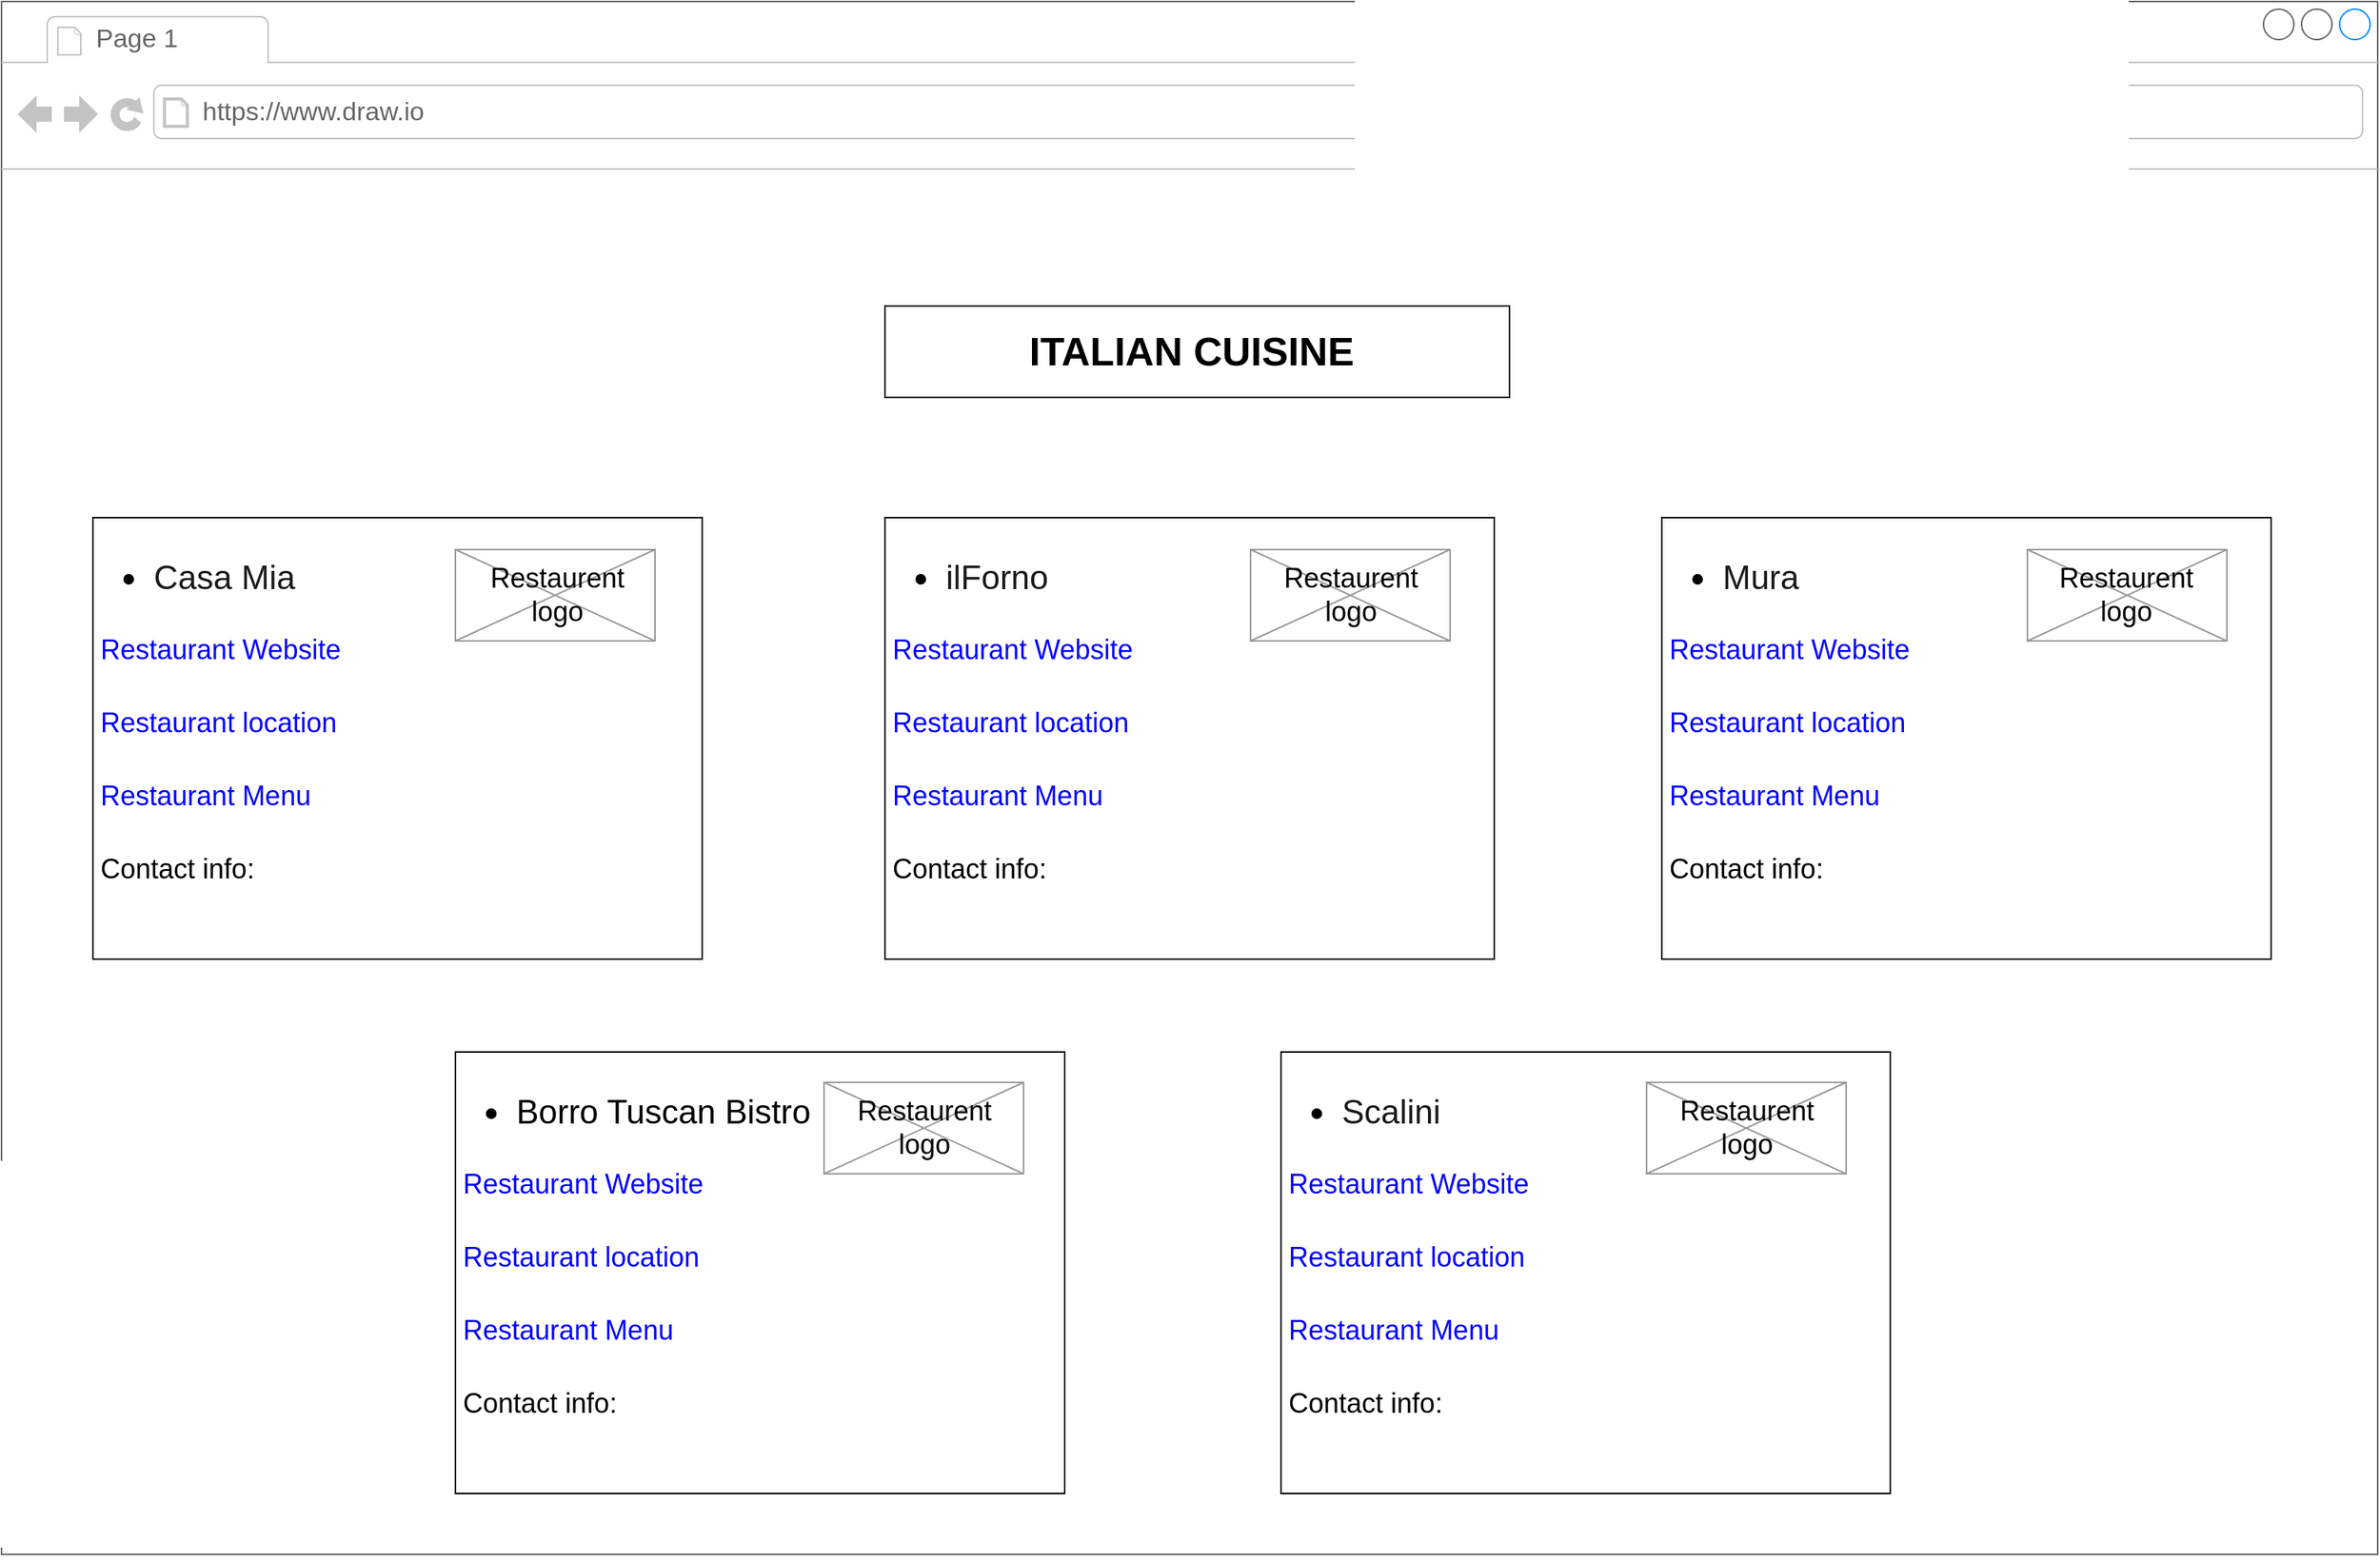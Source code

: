 <mxfile version="20.4.0" type="github" pages="2">
  <diagram id="r0L60IrYkGuvj0qdA61M" name="Page-1">
    <mxGraphModel dx="2297" dy="1387" grid="1" gridSize="10" guides="1" tooltips="1" connect="1" arrows="1" fold="1" page="1" pageScale="1" pageWidth="827" pageHeight="1169" background="none" math="0" shadow="0">
      <root>
        <mxCell id="0" />
        <mxCell id="1" parent="0" />
        <mxCell id="OgQMhZYKx0QEU70rx77Z-1" value="" style="strokeWidth=1;shadow=0;dashed=0;align=center;html=1;shape=mxgraph.mockup.containers.browserWindow;rSize=0;strokeColor=#666666;strokeColor2=#008cff;strokeColor3=#c4c4c4;mainText=,;recursiveResize=0;labelBackgroundColor=none;" vertex="1" parent="1">
          <mxGeometry x="50" y="70" width="1560" height="1020" as="geometry" />
        </mxCell>
        <mxCell id="OgQMhZYKx0QEU70rx77Z-2" value="Page 1" style="strokeWidth=1;shadow=0;dashed=0;align=center;html=1;shape=mxgraph.mockup.containers.anchor;fontSize=17;fontColor=#666666;align=left;" vertex="1" parent="OgQMhZYKx0QEU70rx77Z-1">
          <mxGeometry x="60" y="12" width="110" height="26" as="geometry" />
        </mxCell>
        <mxCell id="OgQMhZYKx0QEU70rx77Z-3" value="https://www.draw.io" style="strokeWidth=1;shadow=0;dashed=0;align=center;html=1;shape=mxgraph.mockup.containers.anchor;rSize=0;fontSize=17;fontColor=#666666;align=left;" vertex="1" parent="OgQMhZYKx0QEU70rx77Z-1">
          <mxGeometry x="130" y="60" width="250" height="26" as="geometry" />
        </mxCell>
        <mxCell id="OgQMhZYKx0QEU70rx77Z-5" value="&lt;h1&gt;&lt;font style=&quot;font-size: 26px;&quot;&gt;ITALIAN CUISINE&amp;nbsp;&lt;/font&gt;&lt;/h1&gt;" style="rounded=0;whiteSpace=wrap;html=1;align=center;" vertex="1" parent="OgQMhZYKx0QEU70rx77Z-1">
          <mxGeometry x="580" y="200" width="410" height="60" as="geometry" />
        </mxCell>
        <mxCell id="OgQMhZYKx0QEU70rx77Z-9" value="&lt;h3 style=&quot;&quot;&gt;&lt;ul style=&quot;font-size: 22px;&quot;&gt;&lt;li&gt;&lt;font color=&quot;#1a1a1a&quot;&gt;&lt;span style=&quot;font-weight: 400;&quot;&gt;ilForno&lt;/span&gt;&lt;/font&gt;&lt;/li&gt;&lt;/ul&gt;&lt;div style=&quot;&quot;&gt;&lt;font style=&quot;font-weight: normal; font-size: 18px;&quot; color=&quot;#0000ff&quot;&gt;&lt;span style=&quot;font-size: 18px; white-space: pre;&quot;&gt;	&lt;/span&gt;R&lt;span style=&quot;font-size: 18px;&quot;&gt;estaurant Website&lt;/span&gt;&lt;br&gt;&lt;/font&gt;&lt;/div&gt;&lt;div style=&quot;&quot;&gt;&lt;font color=&quot;#0000ff&quot;&gt;&lt;span style=&quot;font-weight: normal;&quot;&gt;&lt;span style=&quot;font-size: 18px;&quot;&gt;&lt;span style=&quot;white-space: pre;&quot;&gt;	&lt;/span&gt;&lt;/span&gt;&lt;/span&gt;&lt;/font&gt;&lt;/div&gt;&lt;div style=&quot;&quot;&gt;&lt;span style=&quot;font-size: 18px; font-weight: normal;&quot;&gt;&lt;font color=&quot;#0000ff&quot;&gt;&lt;span style=&quot;white-space: pre;&quot;&gt;	&lt;/span&gt;Restaurant location&lt;br&gt;&lt;/font&gt;&lt;/span&gt;&lt;/div&gt;&lt;div style=&quot;&quot;&gt;&lt;span style=&quot;font-size: 18px; font-weight: normal;&quot;&gt;&lt;font color=&quot;#0000ff&quot;&gt;&lt;br&gt;&lt;/font&gt;&lt;/span&gt;&lt;/div&gt;&lt;div style=&quot;&quot;&gt;&lt;span style=&quot;font-size: 18px; font-weight: normal;&quot;&gt;&lt;font color=&quot;#0000ff&quot;&gt;&lt;span style=&quot;white-space: pre;&quot;&gt;	&lt;/span&gt;Restaurant Menu&lt;/font&gt;&lt;br&gt;&lt;/span&gt;&lt;/div&gt;&lt;div style=&quot;&quot;&gt;&lt;span style=&quot;font-size: 18px; font-weight: normal;&quot;&gt;&lt;font color=&quot;#0000ff&quot;&gt;&lt;br&gt;&lt;/font&gt;&lt;/span&gt;&lt;/div&gt;&lt;div style=&quot;&quot;&gt;&lt;span style=&quot;font-size: 18px; font-weight: normal;&quot;&gt;&lt;span style=&quot;white-space: pre;&quot;&gt;	&lt;/span&gt;Contact info:&amp;nbsp;&lt;br&gt;&lt;/span&gt;&lt;/div&gt;&lt;div style=&quot;&quot;&gt;&lt;span style=&quot;font-size: 18px; font-weight: normal;&quot;&gt;&lt;br&gt;&lt;/span&gt;&lt;/div&gt;&lt;div style=&quot;&quot;&gt;&lt;span style=&quot;font-size: 18px; font-weight: normal;&quot;&gt;&lt;span style=&quot;white-space: pre;&quot;&gt;	&lt;/span&gt;&lt;br&gt;&lt;/span&gt;&lt;/div&gt;&lt;div style=&quot;&quot;&gt;&lt;span style=&quot;white-space: pre;&quot;&gt;	&lt;/span&gt;&lt;br&gt;&lt;/div&gt;&lt;/h3&gt;" style="strokeWidth=1;shadow=0;dashed=0;align=left;html=1;shape=mxgraph.mockup.text.bulletedList;textColor=#666666;mainText=,,,,;textSize=17;bulletStyle=none;align=left;verticalAlign=top;fontSize=17;labelBackgroundColor=none;labelBorderColor=none;spacingTop=0;spacing=0;spacingLeft=0;" vertex="1" parent="OgQMhZYKx0QEU70rx77Z-1">
          <mxGeometry x="580" y="339" width="400" height="290" as="geometry" />
        </mxCell>
        <mxCell id="OgQMhZYKx0QEU70rx77Z-11" value="&lt;h3 style=&quot;&quot;&gt;&lt;ul style=&quot;font-size: 22px;&quot;&gt;&lt;li&gt;&lt;span style=&quot;font-weight: normal;&quot;&gt;&lt;font color=&quot;#1a1a1a&quot;&gt;Casa Mia&lt;/font&gt;&lt;/span&gt;&lt;/li&gt;&lt;/ul&gt;&lt;div style=&quot;&quot;&gt;&lt;font style=&quot;font-weight: normal; font-size: 18px;&quot; color=&quot;#0000ff&quot;&gt;&lt;span style=&quot;font-size: 18px; white-space: pre;&quot;&gt;	&lt;/span&gt;R&lt;span style=&quot;font-size: 18px;&quot;&gt;estaurant Website&lt;/span&gt;&lt;br&gt;&lt;/font&gt;&lt;/div&gt;&lt;div style=&quot;&quot;&gt;&lt;font color=&quot;#0000ff&quot;&gt;&lt;span style=&quot;font-weight: normal;&quot;&gt;&lt;span style=&quot;font-size: 18px;&quot;&gt;&lt;span style=&quot;white-space: pre;&quot;&gt;	&lt;/span&gt;&lt;/span&gt;&lt;/span&gt;&lt;/font&gt;&lt;/div&gt;&lt;div style=&quot;&quot;&gt;&lt;span style=&quot;font-size: 18px; font-weight: normal;&quot;&gt;&lt;font color=&quot;#0000ff&quot;&gt;&lt;span style=&quot;white-space: pre;&quot;&gt;	&lt;/span&gt;Restaurant location&lt;br&gt;&lt;/font&gt;&lt;/span&gt;&lt;/div&gt;&lt;div style=&quot;&quot;&gt;&lt;span style=&quot;font-size: 18px; font-weight: normal;&quot;&gt;&lt;font color=&quot;#0000ff&quot;&gt;&lt;br&gt;&lt;/font&gt;&lt;/span&gt;&lt;/div&gt;&lt;div style=&quot;&quot;&gt;&lt;span style=&quot;font-size: 18px; font-weight: normal;&quot;&gt;&lt;font color=&quot;#0000ff&quot;&gt;&lt;span style=&quot;white-space: pre;&quot;&gt;	&lt;/span&gt;Restaurant Menu&lt;/font&gt;&lt;br&gt;&lt;/span&gt;&lt;/div&gt;&lt;div style=&quot;&quot;&gt;&lt;span style=&quot;font-size: 18px; font-weight: normal;&quot;&gt;&lt;font color=&quot;#0000ff&quot;&gt;&lt;br&gt;&lt;/font&gt;&lt;/span&gt;&lt;/div&gt;&lt;div style=&quot;&quot;&gt;&lt;span style=&quot;font-size: 18px; font-weight: normal;&quot;&gt;&lt;span style=&quot;white-space: pre;&quot;&gt;	&lt;/span&gt;Contact info:&amp;nbsp;&lt;br&gt;&lt;/span&gt;&lt;/div&gt;&lt;div style=&quot;&quot;&gt;&lt;span style=&quot;font-size: 18px; font-weight: normal;&quot;&gt;&lt;br&gt;&lt;/span&gt;&lt;/div&gt;&lt;div style=&quot;&quot;&gt;&lt;span style=&quot;font-size: 18px; font-weight: normal;&quot;&gt;&lt;span style=&quot;white-space: pre;&quot;&gt;	&lt;/span&gt;&lt;br&gt;&lt;/span&gt;&lt;/div&gt;&lt;div style=&quot;&quot;&gt;&lt;span style=&quot;white-space: pre;&quot;&gt;	&lt;/span&gt;&lt;br&gt;&lt;/div&gt;&lt;/h3&gt;" style="strokeWidth=1;shadow=0;dashed=0;align=left;html=1;shape=mxgraph.mockup.text.bulletedList;textColor=#666666;mainText=,,,,;textSize=17;bulletStyle=none;align=left;verticalAlign=top;fontSize=17;labelBackgroundColor=none;labelBorderColor=none;spacingTop=0;spacing=0;spacingLeft=0;" vertex="1" parent="OgQMhZYKx0QEU70rx77Z-1">
          <mxGeometry x="60" y="339" width="400" height="290" as="geometry" />
        </mxCell>
        <mxCell id="OgQMhZYKx0QEU70rx77Z-12" value="" style="verticalLabelPosition=bottom;shadow=0;dashed=0;align=center;html=1;verticalAlign=top;strokeWidth=1;shape=mxgraph.mockup.graphics.simpleIcon;strokeColor=#999999;labelBackgroundColor=none;labelBorderColor=none;fontSize=18;fontColor=#000000;" vertex="1" parent="OgQMhZYKx0QEU70rx77Z-1">
          <mxGeometry x="298" y="360" width="131" height="60" as="geometry" />
        </mxCell>
        <mxCell id="OgQMhZYKx0QEU70rx77Z-13" value="Restaurent logo" style="text;html=1;strokeColor=none;fillColor=none;align=center;verticalAlign=middle;whiteSpace=wrap;rounded=0;labelBackgroundColor=none;labelBorderColor=none;fontSize=18;fontColor=#000000;" vertex="1" parent="OgQMhZYKx0QEU70rx77Z-1">
          <mxGeometry x="310" y="375" width="110" height="30" as="geometry" />
        </mxCell>
        <mxCell id="OgQMhZYKx0QEU70rx77Z-14" value="" style="verticalLabelPosition=bottom;shadow=0;dashed=0;align=center;html=1;verticalAlign=top;strokeWidth=1;shape=mxgraph.mockup.graphics.simpleIcon;strokeColor=#999999;labelBackgroundColor=none;labelBorderColor=none;fontSize=18;fontColor=#000000;" vertex="1" parent="OgQMhZYKx0QEU70rx77Z-1">
          <mxGeometry x="820" y="360" width="131" height="60" as="geometry" />
        </mxCell>
        <mxCell id="OgQMhZYKx0QEU70rx77Z-15" value="Restaurent logo" style="text;html=1;strokeColor=none;fillColor=none;align=center;verticalAlign=middle;whiteSpace=wrap;rounded=0;labelBackgroundColor=none;labelBorderColor=none;fontSize=18;fontColor=#000000;" vertex="1" parent="OgQMhZYKx0QEU70rx77Z-1">
          <mxGeometry x="830.5" y="375" width="110" height="30" as="geometry" />
        </mxCell>
        <mxCell id="OgQMhZYKx0QEU70rx77Z-16" value="&lt;h3 style=&quot;&quot;&gt;&lt;ul style=&quot;font-size: 22px;&quot;&gt;&lt;li&gt;&lt;font color=&quot;#1a1a1a&quot;&gt;&lt;span style=&quot;font-weight: 400;&quot;&gt;Mura&lt;/span&gt;&lt;/font&gt;&lt;/li&gt;&lt;/ul&gt;&lt;div style=&quot;&quot;&gt;&lt;font style=&quot;font-weight: normal; font-size: 18px;&quot; color=&quot;#0000ff&quot;&gt;&lt;span style=&quot;font-size: 18px; white-space: pre;&quot;&gt;	&lt;/span&gt;R&lt;span style=&quot;font-size: 18px;&quot;&gt;estaurant Website&lt;/span&gt;&lt;br&gt;&lt;/font&gt;&lt;/div&gt;&lt;div style=&quot;&quot;&gt;&lt;font color=&quot;#0000ff&quot;&gt;&lt;span style=&quot;font-weight: normal;&quot;&gt;&lt;span style=&quot;font-size: 18px;&quot;&gt;&lt;span style=&quot;white-space: pre;&quot;&gt;	&lt;/span&gt;&lt;/span&gt;&lt;/span&gt;&lt;/font&gt;&lt;/div&gt;&lt;div style=&quot;&quot;&gt;&lt;span style=&quot;font-size: 18px; font-weight: normal;&quot;&gt;&lt;font color=&quot;#0000ff&quot;&gt;&lt;span style=&quot;white-space: pre;&quot;&gt;	&lt;/span&gt;Restaurant location&lt;br&gt;&lt;/font&gt;&lt;/span&gt;&lt;/div&gt;&lt;div style=&quot;&quot;&gt;&lt;span style=&quot;font-size: 18px; font-weight: normal;&quot;&gt;&lt;font color=&quot;#0000ff&quot;&gt;&lt;br&gt;&lt;/font&gt;&lt;/span&gt;&lt;/div&gt;&lt;div style=&quot;&quot;&gt;&lt;span style=&quot;font-size: 18px; font-weight: normal;&quot;&gt;&lt;font color=&quot;#0000ff&quot;&gt;&lt;span style=&quot;white-space: pre;&quot;&gt;	&lt;/span&gt;Restaurant Menu&lt;/font&gt;&lt;br&gt;&lt;/span&gt;&lt;/div&gt;&lt;div style=&quot;&quot;&gt;&lt;span style=&quot;font-size: 18px; font-weight: normal;&quot;&gt;&lt;font color=&quot;#0000ff&quot;&gt;&lt;br&gt;&lt;/font&gt;&lt;/span&gt;&lt;/div&gt;&lt;div style=&quot;&quot;&gt;&lt;span style=&quot;font-size: 18px; font-weight: normal;&quot;&gt;&lt;span style=&quot;white-space: pre;&quot;&gt;	&lt;/span&gt;Contact info:&amp;nbsp;&lt;br&gt;&lt;/span&gt;&lt;/div&gt;&lt;div style=&quot;&quot;&gt;&lt;span style=&quot;font-size: 18px; font-weight: normal;&quot;&gt;&lt;br&gt;&lt;/span&gt;&lt;/div&gt;&lt;div style=&quot;&quot;&gt;&lt;span style=&quot;font-size: 18px; font-weight: normal;&quot;&gt;&lt;span style=&quot;white-space: pre;&quot;&gt;	&lt;/span&gt;&lt;br&gt;&lt;/span&gt;&lt;/div&gt;&lt;div style=&quot;&quot;&gt;&lt;span style=&quot;white-space: pre;&quot;&gt;	&lt;/span&gt;&lt;br&gt;&lt;/div&gt;&lt;/h3&gt;" style="strokeWidth=1;shadow=0;dashed=0;align=left;html=1;shape=mxgraph.mockup.text.bulletedList;textColor=#666666;mainText=,,,,;textSize=17;bulletStyle=none;align=left;verticalAlign=top;fontSize=17;labelBackgroundColor=none;labelBorderColor=none;spacingTop=0;spacing=0;spacingLeft=0;" vertex="1" parent="OgQMhZYKx0QEU70rx77Z-1">
          <mxGeometry x="1090" y="339" width="400" height="290" as="geometry" />
        </mxCell>
        <mxCell id="OgQMhZYKx0QEU70rx77Z-20" value="" style="verticalLabelPosition=bottom;shadow=0;dashed=0;align=center;html=1;verticalAlign=top;strokeWidth=1;shape=mxgraph.mockup.graphics.simpleIcon;strokeColor=#999999;labelBackgroundColor=none;labelBorderColor=none;fontSize=18;fontColor=#000000;" vertex="1" parent="OgQMhZYKx0QEU70rx77Z-1">
          <mxGeometry x="1330" y="360" width="131" height="60" as="geometry" />
        </mxCell>
        <mxCell id="OgQMhZYKx0QEU70rx77Z-22" value="Restaurent logo" style="text;html=1;strokeColor=none;fillColor=none;align=center;verticalAlign=middle;whiteSpace=wrap;rounded=0;labelBackgroundColor=none;labelBorderColor=none;fontSize=18;fontColor=#000000;" vertex="1" parent="OgQMhZYKx0QEU70rx77Z-1">
          <mxGeometry x="1350" y="375" width="90" height="30" as="geometry" />
        </mxCell>
        <mxCell id="OgQMhZYKx0QEU70rx77Z-23" value="&lt;h3 style=&quot;&quot;&gt;&lt;ul style=&quot;font-size: 22px;&quot;&gt;&lt;li&gt;&lt;span style=&quot;font-weight: normal;&quot;&gt;Borro Tuscan Bistro&lt;/span&gt;&lt;/li&gt;&lt;/ul&gt;&lt;div style=&quot;&quot;&gt;&lt;font style=&quot;font-weight: normal; font-size: 18px;&quot; color=&quot;#0000ff&quot;&gt;&lt;span style=&quot;font-size: 18px; white-space: pre;&quot;&gt;	&lt;/span&gt;R&lt;span style=&quot;font-size: 18px;&quot;&gt;estaurant Website&lt;/span&gt;&lt;br&gt;&lt;/font&gt;&lt;/div&gt;&lt;div style=&quot;&quot;&gt;&lt;font color=&quot;#0000ff&quot;&gt;&lt;span style=&quot;font-weight: normal;&quot;&gt;&lt;span style=&quot;font-size: 18px;&quot;&gt;&lt;span style=&quot;white-space: pre;&quot;&gt;	&lt;/span&gt;&lt;/span&gt;&lt;/span&gt;&lt;/font&gt;&lt;/div&gt;&lt;div style=&quot;&quot;&gt;&lt;span style=&quot;font-size: 18px; font-weight: normal;&quot;&gt;&lt;font color=&quot;#0000ff&quot;&gt;&lt;span style=&quot;white-space: pre;&quot;&gt;	&lt;/span&gt;Restaurant location&lt;br&gt;&lt;/font&gt;&lt;/span&gt;&lt;/div&gt;&lt;div style=&quot;&quot;&gt;&lt;span style=&quot;font-size: 18px; font-weight: normal;&quot;&gt;&lt;font color=&quot;#0000ff&quot;&gt;&lt;br&gt;&lt;/font&gt;&lt;/span&gt;&lt;/div&gt;&lt;div style=&quot;&quot;&gt;&lt;span style=&quot;font-size: 18px; font-weight: normal;&quot;&gt;&lt;font color=&quot;#0000ff&quot;&gt;&lt;span style=&quot;white-space: pre;&quot;&gt;	&lt;/span&gt;Restaurant Menu&lt;/font&gt;&lt;br&gt;&lt;/span&gt;&lt;/div&gt;&lt;div style=&quot;&quot;&gt;&lt;span style=&quot;font-size: 18px; font-weight: normal;&quot;&gt;&lt;font color=&quot;#0000ff&quot;&gt;&lt;br&gt;&lt;/font&gt;&lt;/span&gt;&lt;/div&gt;&lt;div style=&quot;&quot;&gt;&lt;span style=&quot;font-size: 18px; font-weight: normal;&quot;&gt;&lt;span style=&quot;white-space: pre;&quot;&gt;	&lt;/span&gt;Contact info:&amp;nbsp;&lt;br&gt;&lt;/span&gt;&lt;/div&gt;&lt;div style=&quot;&quot;&gt;&lt;span style=&quot;font-size: 18px; font-weight: normal;&quot;&gt;&lt;br&gt;&lt;/span&gt;&lt;/div&gt;&lt;div style=&quot;&quot;&gt;&lt;span style=&quot;font-size: 18px; font-weight: normal;&quot;&gt;&lt;span style=&quot;white-space: pre;&quot;&gt;	&lt;/span&gt;&lt;br&gt;&lt;/span&gt;&lt;/div&gt;&lt;div style=&quot;&quot;&gt;&lt;span style=&quot;white-space: pre;&quot;&gt;	&lt;/span&gt;&lt;br&gt;&lt;/div&gt;&lt;/h3&gt;" style="strokeWidth=1;shadow=0;dashed=0;align=left;html=1;shape=mxgraph.mockup.text.bulletedList;textColor=#666666;mainText=,,,,;textSize=17;bulletStyle=none;align=left;verticalAlign=top;fontSize=17;labelBackgroundColor=none;labelBorderColor=none;spacingTop=0;spacing=0;spacingLeft=0;" vertex="1" parent="OgQMhZYKx0QEU70rx77Z-1">
          <mxGeometry x="298" y="690" width="400" height="290" as="geometry" />
        </mxCell>
        <mxCell id="OgQMhZYKx0QEU70rx77Z-52" value="&lt;h3 style=&quot;&quot;&gt;&lt;ul style=&quot;font-size: 22px;&quot;&gt;&lt;li&gt;&lt;font color=&quot;#1a1a1a&quot;&gt;&lt;span style=&quot;font-weight: 400;&quot;&gt;Scalini&lt;/span&gt;&lt;/font&gt;&lt;/li&gt;&lt;/ul&gt;&lt;div style=&quot;&quot;&gt;&lt;font style=&quot;font-weight: normal; font-size: 18px;&quot; color=&quot;#0000ff&quot;&gt;&lt;span style=&quot;font-size: 18px; white-space: pre;&quot;&gt;	&lt;/span&gt;R&lt;span style=&quot;font-size: 18px;&quot;&gt;estaurant Website&lt;/span&gt;&lt;br&gt;&lt;/font&gt;&lt;/div&gt;&lt;div style=&quot;&quot;&gt;&lt;font color=&quot;#0000ff&quot;&gt;&lt;span style=&quot;font-weight: normal;&quot;&gt;&lt;span style=&quot;font-size: 18px;&quot;&gt;&lt;span style=&quot;white-space: pre;&quot;&gt;	&lt;/span&gt;&lt;/span&gt;&lt;/span&gt;&lt;/font&gt;&lt;/div&gt;&lt;div style=&quot;&quot;&gt;&lt;span style=&quot;font-size: 18px; font-weight: normal;&quot;&gt;&lt;font color=&quot;#0000ff&quot;&gt;&lt;span style=&quot;white-space: pre;&quot;&gt;	&lt;/span&gt;Restaurant location&lt;br&gt;&lt;/font&gt;&lt;/span&gt;&lt;/div&gt;&lt;div style=&quot;&quot;&gt;&lt;span style=&quot;font-size: 18px; font-weight: normal;&quot;&gt;&lt;font color=&quot;#0000ff&quot;&gt;&lt;br&gt;&lt;/font&gt;&lt;/span&gt;&lt;/div&gt;&lt;div style=&quot;&quot;&gt;&lt;span style=&quot;font-size: 18px; font-weight: normal;&quot;&gt;&lt;font color=&quot;#0000ff&quot;&gt;&lt;span style=&quot;white-space: pre;&quot;&gt;	&lt;/span&gt;Restaurant Menu&lt;/font&gt;&lt;br&gt;&lt;/span&gt;&lt;/div&gt;&lt;div style=&quot;&quot;&gt;&lt;span style=&quot;font-size: 18px; font-weight: normal;&quot;&gt;&lt;font color=&quot;#0000ff&quot;&gt;&lt;br&gt;&lt;/font&gt;&lt;/span&gt;&lt;/div&gt;&lt;div style=&quot;&quot;&gt;&lt;span style=&quot;font-size: 18px; font-weight: normal;&quot;&gt;&lt;span style=&quot;white-space: pre;&quot;&gt;	&lt;/span&gt;Contact info:&amp;nbsp;&lt;br&gt;&lt;/span&gt;&lt;/div&gt;&lt;div style=&quot;&quot;&gt;&lt;span style=&quot;font-size: 18px; font-weight: normal;&quot;&gt;&lt;br&gt;&lt;/span&gt;&lt;/div&gt;&lt;div style=&quot;&quot;&gt;&lt;span style=&quot;font-size: 18px; font-weight: normal;&quot;&gt;&lt;span style=&quot;white-space: pre;&quot;&gt;	&lt;/span&gt;&lt;br&gt;&lt;/span&gt;&lt;/div&gt;&lt;div style=&quot;&quot;&gt;&lt;span style=&quot;white-space: pre;&quot;&gt;	&lt;/span&gt;&lt;br&gt;&lt;/div&gt;&lt;/h3&gt;" style="strokeWidth=1;shadow=0;dashed=0;align=left;html=1;shape=mxgraph.mockup.text.bulletedList;textColor=#666666;mainText=,,,,;textSize=17;bulletStyle=none;align=left;verticalAlign=top;fontSize=17;labelBackgroundColor=none;labelBorderColor=none;spacingTop=0;spacing=0;spacingLeft=0;" vertex="1" parent="OgQMhZYKx0QEU70rx77Z-1">
          <mxGeometry x="840" y="690" width="400" height="290" as="geometry" />
        </mxCell>
        <mxCell id="OgQMhZYKx0QEU70rx77Z-53" value="" style="verticalLabelPosition=bottom;shadow=0;dashed=0;align=center;html=1;verticalAlign=top;strokeWidth=1;shape=mxgraph.mockup.graphics.simpleIcon;strokeColor=#999999;labelBackgroundColor=none;labelBorderColor=none;fontSize=18;fontColor=#000000;" vertex="1" parent="OgQMhZYKx0QEU70rx77Z-1">
          <mxGeometry x="1080" y="710" width="131" height="60" as="geometry" />
        </mxCell>
        <mxCell id="OgQMhZYKx0QEU70rx77Z-54" value="" style="verticalLabelPosition=bottom;shadow=0;dashed=0;align=center;html=1;verticalAlign=top;strokeWidth=1;shape=mxgraph.mockup.graphics.simpleIcon;strokeColor=#999999;labelBackgroundColor=none;labelBorderColor=none;fontSize=18;fontColor=#000000;" vertex="1" parent="OgQMhZYKx0QEU70rx77Z-1">
          <mxGeometry x="540" y="710" width="131" height="60" as="geometry" />
        </mxCell>
        <mxCell id="OgQMhZYKx0QEU70rx77Z-55" value="Restaurent logo" style="text;html=1;strokeColor=none;fillColor=none;align=center;verticalAlign=middle;whiteSpace=wrap;rounded=0;labelBackgroundColor=none;labelBorderColor=none;fontSize=18;fontColor=#000000;" vertex="1" parent="OgQMhZYKx0QEU70rx77Z-1">
          <mxGeometry x="550.5" y="725" width="110" height="30" as="geometry" />
        </mxCell>
        <mxCell id="OgQMhZYKx0QEU70rx77Z-56" value="Restaurent logo" style="text;html=1;strokeColor=none;fillColor=none;align=center;verticalAlign=middle;whiteSpace=wrap;rounded=0;labelBackgroundColor=none;labelBorderColor=none;fontSize=18;fontColor=#000000;" vertex="1" parent="OgQMhZYKx0QEU70rx77Z-1">
          <mxGeometry x="1090.5" y="725" width="110" height="30" as="geometry" />
        </mxCell>
      </root>
    </mxGraphModel>
  </diagram>
  <diagram id="9jB8ZQfZ-9uCf6zPBKtY" name="Page-2">
    <mxGraphModel dx="2297" dy="1387" grid="1" gridSize="10" guides="1" tooltips="1" connect="1" arrows="1" fold="1" page="1" pageScale="1" pageWidth="1169" pageHeight="827" math="0" shadow="0">
      <root>
        <mxCell id="0" />
        <mxCell id="1" parent="0" />
        <mxCell id="21qF3_p2YuGQjYvuXW-O-1" value="" style="strokeWidth=1;shadow=0;dashed=0;align=center;html=1;shape=mxgraph.mockup.containers.browserWindow;rSize=0;strokeColor=#666666;strokeColor2=#008cff;strokeColor3=#c4c4c4;mainText=,;recursiveResize=0;labelBackgroundColor=none;" vertex="1" parent="1">
          <mxGeometry x="40" y="60" width="1560" height="1070" as="geometry" />
        </mxCell>
        <mxCell id="21qF3_p2YuGQjYvuXW-O-2" value="Page 1" style="strokeWidth=1;shadow=0;dashed=0;align=center;html=1;shape=mxgraph.mockup.containers.anchor;fontSize=17;fontColor=#666666;align=left;" vertex="1" parent="21qF3_p2YuGQjYvuXW-O-1">
          <mxGeometry x="60" y="12" width="110" height="26" as="geometry" />
        </mxCell>
        <mxCell id="21qF3_p2YuGQjYvuXW-O-3" value="https://www.draw.io" style="strokeWidth=1;shadow=0;dashed=0;align=center;html=1;shape=mxgraph.mockup.containers.anchor;rSize=0;fontSize=17;fontColor=#666666;align=left;" vertex="1" parent="21qF3_p2YuGQjYvuXW-O-1">
          <mxGeometry x="130" y="60" width="250" height="26" as="geometry" />
        </mxCell>
        <mxCell id="21qF3_p2YuGQjYvuXW-O-4" value="&lt;h1&gt;&lt;span style=&quot;font-size: 26px;&quot;&gt;ARABIC CUISINE&lt;/span&gt;&lt;/h1&gt;" style="rounded=0;whiteSpace=wrap;html=1;align=center;" vertex="1" parent="21qF3_p2YuGQjYvuXW-O-1">
          <mxGeometry x="580" y="200" width="410" height="60" as="geometry" />
        </mxCell>
        <mxCell id="21qF3_p2YuGQjYvuXW-O-5" value="&lt;h3 style=&quot;&quot;&gt;&lt;ul style=&quot;font-size: 22px;&quot;&gt;&lt;li&gt;&lt;font color=&quot;#1a1a1a&quot;&gt;&lt;span style=&quot;font-weight: 400;&quot;&gt;Al Safadi&lt;/span&gt;&lt;/font&gt;&lt;/li&gt;&lt;/ul&gt;&lt;div style=&quot;&quot;&gt;&lt;font style=&quot;font-weight: normal; font-size: 18px;&quot; color=&quot;#0000ff&quot;&gt;&lt;span style=&quot;font-size: 18px; white-space: pre;&quot;&gt;	&lt;/span&gt;R&lt;span style=&quot;font-size: 18px;&quot;&gt;estaurant Website&lt;/span&gt;&lt;br&gt;&lt;/font&gt;&lt;/div&gt;&lt;div style=&quot;&quot;&gt;&lt;font color=&quot;#0000ff&quot;&gt;&lt;span style=&quot;font-weight: normal;&quot;&gt;&lt;span style=&quot;font-size: 18px;&quot;&gt;&lt;span style=&quot;white-space: pre;&quot;&gt;	&lt;/span&gt;&lt;/span&gt;&lt;/span&gt;&lt;/font&gt;&lt;/div&gt;&lt;div style=&quot;&quot;&gt;&lt;span style=&quot;font-size: 18px; font-weight: normal;&quot;&gt;&lt;font color=&quot;#0000ff&quot;&gt;&lt;span style=&quot;white-space: pre;&quot;&gt;	&lt;/span&gt;Restaurant location&lt;br&gt;&lt;/font&gt;&lt;/span&gt;&lt;/div&gt;&lt;div style=&quot;&quot;&gt;&lt;span style=&quot;font-size: 18px; font-weight: normal;&quot;&gt;&lt;font color=&quot;#0000ff&quot;&gt;&lt;br&gt;&lt;/font&gt;&lt;/span&gt;&lt;/div&gt;&lt;div style=&quot;&quot;&gt;&lt;span style=&quot;font-size: 18px; font-weight: normal;&quot;&gt;&lt;font color=&quot;#0000ff&quot;&gt;&lt;span style=&quot;white-space: pre;&quot;&gt;	&lt;/span&gt;Restaurant Menu&lt;/font&gt;&lt;br&gt;&lt;/span&gt;&lt;/div&gt;&lt;div style=&quot;&quot;&gt;&lt;span style=&quot;font-size: 18px; font-weight: normal;&quot;&gt;&lt;font color=&quot;#0000ff&quot;&gt;&lt;br&gt;&lt;/font&gt;&lt;/span&gt;&lt;/div&gt;&lt;div style=&quot;&quot;&gt;&lt;span style=&quot;font-size: 18px; font-weight: normal;&quot;&gt;&lt;span style=&quot;white-space: pre;&quot;&gt;	&lt;/span&gt;Contact info:&amp;nbsp;&lt;br&gt;&lt;/span&gt;&lt;/div&gt;&lt;div style=&quot;&quot;&gt;&lt;span style=&quot;font-size: 18px; font-weight: normal;&quot;&gt;&lt;br&gt;&lt;/span&gt;&lt;/div&gt;&lt;div style=&quot;&quot;&gt;&lt;span style=&quot;font-size: 18px; font-weight: normal;&quot;&gt;&lt;span style=&quot;white-space: pre;&quot;&gt;	&lt;/span&gt;&lt;br&gt;&lt;/span&gt;&lt;/div&gt;&lt;div style=&quot;&quot;&gt;&lt;span style=&quot;white-space: pre;&quot;&gt;	&lt;/span&gt;&lt;br&gt;&lt;/div&gt;&lt;/h3&gt;" style="strokeWidth=1;shadow=0;dashed=0;align=left;html=1;shape=mxgraph.mockup.text.bulletedList;textColor=#666666;mainText=,,,,;textSize=17;bulletStyle=none;align=left;verticalAlign=top;fontSize=17;labelBackgroundColor=none;labelBorderColor=none;spacingTop=0;spacing=0;spacingLeft=0;" vertex="1" parent="21qF3_p2YuGQjYvuXW-O-1">
          <mxGeometry x="580" y="339" width="400" height="290" as="geometry" />
        </mxCell>
        <mxCell id="21qF3_p2YuGQjYvuXW-O-6" value="&lt;h3 style=&quot;&quot;&gt;&lt;ul style=&quot;font-size: 22px;&quot;&gt;&lt;li&gt;&lt;font color=&quot;#1a1a1a&quot;&gt;&lt;span style=&quot;font-weight: 400;&quot;&gt;Al Hallab&lt;/span&gt;&lt;/font&gt;&lt;/li&gt;&lt;/ul&gt;&lt;div style=&quot;&quot;&gt;&lt;font style=&quot;font-weight: normal; font-size: 18px;&quot; color=&quot;#0000ff&quot;&gt;&lt;span style=&quot;font-size: 18px; white-space: pre;&quot;&gt;	&lt;/span&gt;R&lt;span style=&quot;font-size: 18px;&quot;&gt;estaurant Website&lt;/span&gt;&lt;br&gt;&lt;/font&gt;&lt;/div&gt;&lt;div style=&quot;&quot;&gt;&lt;font color=&quot;#0000ff&quot;&gt;&lt;span style=&quot;font-weight: normal;&quot;&gt;&lt;span style=&quot;font-size: 18px;&quot;&gt;&lt;span style=&quot;white-space: pre;&quot;&gt;	&lt;/span&gt;&lt;/span&gt;&lt;/span&gt;&lt;/font&gt;&lt;/div&gt;&lt;div style=&quot;&quot;&gt;&lt;span style=&quot;font-size: 18px; font-weight: normal;&quot;&gt;&lt;font color=&quot;#0000ff&quot;&gt;&lt;span style=&quot;white-space: pre;&quot;&gt;	&lt;/span&gt;Restaurant location&lt;br&gt;&lt;/font&gt;&lt;/span&gt;&lt;/div&gt;&lt;div style=&quot;&quot;&gt;&lt;span style=&quot;font-size: 18px; font-weight: normal;&quot;&gt;&lt;font color=&quot;#0000ff&quot;&gt;&lt;br&gt;&lt;/font&gt;&lt;/span&gt;&lt;/div&gt;&lt;div style=&quot;&quot;&gt;&lt;span style=&quot;font-size: 18px; font-weight: normal;&quot;&gt;&lt;font color=&quot;#0000ff&quot;&gt;&lt;span style=&quot;white-space: pre;&quot;&gt;	&lt;/span&gt;Restaurant Menu&lt;/font&gt;&lt;br&gt;&lt;/span&gt;&lt;/div&gt;&lt;div style=&quot;&quot;&gt;&lt;span style=&quot;font-size: 18px; font-weight: normal;&quot;&gt;&lt;font color=&quot;#0000ff&quot;&gt;&lt;br&gt;&lt;/font&gt;&lt;/span&gt;&lt;/div&gt;&lt;div style=&quot;&quot;&gt;&lt;span style=&quot;font-size: 18px; font-weight: normal;&quot;&gt;&lt;span style=&quot;white-space: pre;&quot;&gt;	&lt;/span&gt;Contact info:&amp;nbsp;&lt;br&gt;&lt;/span&gt;&lt;/div&gt;&lt;div style=&quot;&quot;&gt;&lt;span style=&quot;font-size: 18px; font-weight: normal;&quot;&gt;&lt;br&gt;&lt;/span&gt;&lt;/div&gt;&lt;div style=&quot;&quot;&gt;&lt;span style=&quot;font-size: 18px; font-weight: normal;&quot;&gt;&lt;span style=&quot;white-space: pre;&quot;&gt;	&lt;/span&gt;&lt;br&gt;&lt;/span&gt;&lt;/div&gt;&lt;div style=&quot;&quot;&gt;&lt;span style=&quot;white-space: pre;&quot;&gt;	&lt;/span&gt;&lt;br&gt;&lt;/div&gt;&lt;/h3&gt;" style="strokeWidth=1;shadow=0;dashed=0;align=left;html=1;shape=mxgraph.mockup.text.bulletedList;textColor=#666666;mainText=,,,,;textSize=17;bulletStyle=none;align=left;verticalAlign=top;fontSize=17;labelBackgroundColor=none;labelBorderColor=none;spacingTop=0;spacing=0;spacingLeft=0;" vertex="1" parent="21qF3_p2YuGQjYvuXW-O-1">
          <mxGeometry x="60" y="339" width="400" height="290" as="geometry" />
        </mxCell>
        <mxCell id="21qF3_p2YuGQjYvuXW-O-7" value="" style="verticalLabelPosition=bottom;shadow=0;dashed=0;align=center;html=1;verticalAlign=top;strokeWidth=1;shape=mxgraph.mockup.graphics.simpleIcon;strokeColor=#999999;labelBackgroundColor=none;labelBorderColor=none;fontSize=18;fontColor=#000000;" vertex="1" parent="21qF3_p2YuGQjYvuXW-O-1">
          <mxGeometry x="298" y="360" width="131" height="60" as="geometry" />
        </mxCell>
        <mxCell id="21qF3_p2YuGQjYvuXW-O-8" value="Restaurent logo" style="text;html=1;strokeColor=none;fillColor=none;align=center;verticalAlign=middle;whiteSpace=wrap;rounded=0;labelBackgroundColor=none;labelBorderColor=none;fontSize=18;fontColor=#000000;" vertex="1" parent="21qF3_p2YuGQjYvuXW-O-1">
          <mxGeometry x="310" y="375" width="110" height="30" as="geometry" />
        </mxCell>
        <mxCell id="21qF3_p2YuGQjYvuXW-O-9" value="" style="verticalLabelPosition=bottom;shadow=0;dashed=0;align=center;html=1;verticalAlign=top;strokeWidth=1;shape=mxgraph.mockup.graphics.simpleIcon;strokeColor=#999999;labelBackgroundColor=none;labelBorderColor=none;fontSize=18;fontColor=#000000;" vertex="1" parent="21qF3_p2YuGQjYvuXW-O-1">
          <mxGeometry x="820" y="360" width="131" height="60" as="geometry" />
        </mxCell>
        <mxCell id="21qF3_p2YuGQjYvuXW-O-10" value="Restaurent logo" style="text;html=1;strokeColor=none;fillColor=none;align=center;verticalAlign=middle;whiteSpace=wrap;rounded=0;labelBackgroundColor=none;labelBorderColor=none;fontSize=18;fontColor=#000000;" vertex="1" parent="21qF3_p2YuGQjYvuXW-O-1">
          <mxGeometry x="830.5" y="375" width="110" height="30" as="geometry" />
        </mxCell>
        <mxCell id="21qF3_p2YuGQjYvuXW-O-11" value="&lt;h3 style=&quot;&quot;&gt;&lt;ul style=&quot;font-size: 22px;&quot;&gt;&lt;li&gt;&lt;font color=&quot;#1a1a1a&quot;&gt;&lt;span style=&quot;font-weight: 400;&quot;&gt;MAMA&#39;ESH&lt;/span&gt;&lt;/font&gt;&lt;/li&gt;&lt;/ul&gt;&lt;div style=&quot;&quot;&gt;&lt;font style=&quot;font-weight: normal; font-size: 18px;&quot; color=&quot;#0000ff&quot;&gt;&lt;span style=&quot;font-size: 18px; white-space: pre;&quot;&gt;	&lt;/span&gt;R&lt;span style=&quot;font-size: 18px;&quot;&gt;estaurant Website&lt;/span&gt;&lt;br&gt;&lt;/font&gt;&lt;/div&gt;&lt;div style=&quot;&quot;&gt;&lt;font color=&quot;#0000ff&quot;&gt;&lt;span style=&quot;font-weight: normal;&quot;&gt;&lt;span style=&quot;font-size: 18px;&quot;&gt;&lt;span style=&quot;white-space: pre;&quot;&gt;	&lt;/span&gt;&lt;/span&gt;&lt;/span&gt;&lt;/font&gt;&lt;/div&gt;&lt;div style=&quot;&quot;&gt;&lt;span style=&quot;font-size: 18px; font-weight: normal;&quot;&gt;&lt;font color=&quot;#0000ff&quot;&gt;&lt;span style=&quot;white-space: pre;&quot;&gt;	&lt;/span&gt;Restaurant location&lt;br&gt;&lt;/font&gt;&lt;/span&gt;&lt;/div&gt;&lt;div style=&quot;&quot;&gt;&lt;span style=&quot;font-size: 18px; font-weight: normal;&quot;&gt;&lt;font color=&quot;#0000ff&quot;&gt;&lt;br&gt;&lt;/font&gt;&lt;/span&gt;&lt;/div&gt;&lt;div style=&quot;&quot;&gt;&lt;span style=&quot;font-size: 18px; font-weight: normal;&quot;&gt;&lt;font color=&quot;#0000ff&quot;&gt;&lt;span style=&quot;white-space: pre;&quot;&gt;	&lt;/span&gt;Restaurant Menu&lt;/font&gt;&lt;br&gt;&lt;/span&gt;&lt;/div&gt;&lt;div style=&quot;&quot;&gt;&lt;span style=&quot;font-size: 18px; font-weight: normal;&quot;&gt;&lt;font color=&quot;#0000ff&quot;&gt;&lt;br&gt;&lt;/font&gt;&lt;/span&gt;&lt;/div&gt;&lt;div style=&quot;&quot;&gt;&lt;span style=&quot;font-size: 18px; font-weight: normal;&quot;&gt;&lt;span style=&quot;white-space: pre;&quot;&gt;	&lt;/span&gt;Contact info:&amp;nbsp;&lt;br&gt;&lt;/span&gt;&lt;/div&gt;&lt;div style=&quot;&quot;&gt;&lt;span style=&quot;font-size: 18px; font-weight: normal;&quot;&gt;&lt;br&gt;&lt;/span&gt;&lt;/div&gt;&lt;div style=&quot;&quot;&gt;&lt;span style=&quot;font-size: 18px; font-weight: normal;&quot;&gt;&lt;span style=&quot;white-space: pre;&quot;&gt;	&lt;/span&gt;&lt;br&gt;&lt;/span&gt;&lt;/div&gt;&lt;div style=&quot;&quot;&gt;&lt;span style=&quot;white-space: pre;&quot;&gt;	&lt;/span&gt;&lt;br&gt;&lt;/div&gt;&lt;/h3&gt;" style="strokeWidth=1;shadow=0;dashed=0;align=left;html=1;shape=mxgraph.mockup.text.bulletedList;textColor=#666666;mainText=,,,,;textSize=17;bulletStyle=none;align=left;verticalAlign=top;fontSize=17;labelBackgroundColor=none;labelBorderColor=none;spacingTop=0;spacing=0;spacingLeft=0;" vertex="1" parent="21qF3_p2YuGQjYvuXW-O-1">
          <mxGeometry x="1090" y="339" width="400" height="290" as="geometry" />
        </mxCell>
        <mxCell id="21qF3_p2YuGQjYvuXW-O-12" value="" style="verticalLabelPosition=bottom;shadow=0;dashed=0;align=center;html=1;verticalAlign=top;strokeWidth=1;shape=mxgraph.mockup.graphics.simpleIcon;strokeColor=#999999;labelBackgroundColor=none;labelBorderColor=none;fontSize=18;fontColor=#000000;" vertex="1" parent="21qF3_p2YuGQjYvuXW-O-1">
          <mxGeometry x="1330" y="360" width="131" height="60" as="geometry" />
        </mxCell>
        <mxCell id="21qF3_p2YuGQjYvuXW-O-13" value="Restaurent logo" style="text;html=1;strokeColor=none;fillColor=none;align=center;verticalAlign=middle;whiteSpace=wrap;rounded=0;labelBackgroundColor=none;labelBorderColor=none;fontSize=18;fontColor=#000000;" vertex="1" parent="21qF3_p2YuGQjYvuXW-O-1">
          <mxGeometry x="1350" y="375" width="90" height="30" as="geometry" />
        </mxCell>
        <mxCell id="21qF3_p2YuGQjYvuXW-O-14" value="&lt;h3 style=&quot;&quot;&gt;&lt;ul style=&quot;font-size: 22px;&quot;&gt;&lt;li&gt;&lt;span style=&quot;font-weight: 400;&quot;&gt;Jabal Lebnan&lt;/span&gt;&lt;/li&gt;&lt;/ul&gt;&lt;div style=&quot;&quot;&gt;&lt;font style=&quot;font-weight: normal; font-size: 18px;&quot; color=&quot;#0000ff&quot;&gt;&lt;span style=&quot;font-size: 18px; white-space: pre;&quot;&gt;	&lt;/span&gt;R&lt;span style=&quot;font-size: 18px;&quot;&gt;estaurant Website&lt;/span&gt;&lt;br&gt;&lt;/font&gt;&lt;/div&gt;&lt;div style=&quot;&quot;&gt;&lt;font color=&quot;#0000ff&quot;&gt;&lt;span style=&quot;font-weight: normal;&quot;&gt;&lt;span style=&quot;font-size: 18px;&quot;&gt;&lt;span style=&quot;white-space: pre;&quot;&gt;	&lt;/span&gt;&lt;/span&gt;&lt;/span&gt;&lt;/font&gt;&lt;/div&gt;&lt;div style=&quot;&quot;&gt;&lt;span style=&quot;font-size: 18px; font-weight: normal;&quot;&gt;&lt;font color=&quot;#0000ff&quot;&gt;&lt;span style=&quot;white-space: pre;&quot;&gt;	&lt;/span&gt;Restaurant location&lt;br&gt;&lt;/font&gt;&lt;/span&gt;&lt;/div&gt;&lt;div style=&quot;&quot;&gt;&lt;span style=&quot;font-size: 18px; font-weight: normal;&quot;&gt;&lt;font color=&quot;#0000ff&quot;&gt;&lt;br&gt;&lt;/font&gt;&lt;/span&gt;&lt;/div&gt;&lt;div style=&quot;&quot;&gt;&lt;span style=&quot;font-size: 18px; font-weight: normal;&quot;&gt;&lt;font color=&quot;#0000ff&quot;&gt;&lt;span style=&quot;white-space: pre;&quot;&gt;	&lt;/span&gt;Restaurant Menu&lt;/font&gt;&lt;br&gt;&lt;/span&gt;&lt;/div&gt;&lt;div style=&quot;&quot;&gt;&lt;span style=&quot;font-size: 18px; font-weight: normal;&quot;&gt;&lt;font color=&quot;#0000ff&quot;&gt;&lt;br&gt;&lt;/font&gt;&lt;/span&gt;&lt;/div&gt;&lt;div style=&quot;&quot;&gt;&lt;span style=&quot;font-size: 18px; font-weight: normal;&quot;&gt;&lt;span style=&quot;white-space: pre;&quot;&gt;	&lt;/span&gt;Contact info:&amp;nbsp;&lt;br&gt;&lt;/span&gt;&lt;/div&gt;&lt;div style=&quot;&quot;&gt;&lt;span style=&quot;font-size: 18px; font-weight: normal;&quot;&gt;&lt;br&gt;&lt;/span&gt;&lt;/div&gt;&lt;div style=&quot;&quot;&gt;&lt;span style=&quot;font-size: 18px; font-weight: normal;&quot;&gt;&lt;span style=&quot;white-space: pre;&quot;&gt;	&lt;/span&gt;&lt;br&gt;&lt;/span&gt;&lt;/div&gt;&lt;div style=&quot;&quot;&gt;&lt;span style=&quot;white-space: pre;&quot;&gt;	&lt;/span&gt;&lt;br&gt;&lt;/div&gt;&lt;/h3&gt;" style="strokeWidth=1;shadow=0;dashed=0;align=left;html=1;shape=mxgraph.mockup.text.bulletedList;textColor=#666666;mainText=,,,,;textSize=17;bulletStyle=none;align=left;verticalAlign=top;fontSize=17;labelBackgroundColor=none;labelBorderColor=none;spacingTop=0;spacing=0;spacingLeft=0;" vertex="1" parent="21qF3_p2YuGQjYvuXW-O-1">
          <mxGeometry x="298" y="690" width="400" height="290" as="geometry" />
        </mxCell>
        <mxCell id="21qF3_p2YuGQjYvuXW-O-15" value="&lt;h3 style=&quot;&quot;&gt;&lt;ul style=&quot;font-size: 22px;&quot;&gt;&lt;li&gt;&lt;font color=&quot;#1a1a1a&quot;&gt;&lt;span style=&quot;font-weight: 400;&quot;&gt;Mashro3 Tabkha&lt;/span&gt;&lt;/font&gt;&lt;/li&gt;&lt;/ul&gt;&lt;div style=&quot;&quot;&gt;&lt;font style=&quot;font-weight: normal; font-size: 18px;&quot; color=&quot;#0000ff&quot;&gt;&lt;span style=&quot;font-size: 18px; white-space: pre;&quot;&gt;	&lt;/span&gt;R&lt;span style=&quot;font-size: 18px;&quot;&gt;estaurant Website&lt;/span&gt;&lt;br&gt;&lt;/font&gt;&lt;/div&gt;&lt;div style=&quot;&quot;&gt;&lt;font color=&quot;#0000ff&quot;&gt;&lt;span style=&quot;font-weight: normal;&quot;&gt;&lt;span style=&quot;font-size: 18px;&quot;&gt;&lt;span style=&quot;white-space: pre;&quot;&gt;	&lt;/span&gt;&lt;/span&gt;&lt;/span&gt;&lt;/font&gt;&lt;/div&gt;&lt;div style=&quot;&quot;&gt;&lt;span style=&quot;font-size: 18px; font-weight: normal;&quot;&gt;&lt;font color=&quot;#0000ff&quot;&gt;&lt;span style=&quot;white-space: pre;&quot;&gt;	&lt;/span&gt;Restaurant location&lt;br&gt;&lt;/font&gt;&lt;/span&gt;&lt;/div&gt;&lt;div style=&quot;&quot;&gt;&lt;span style=&quot;font-size: 18px; font-weight: normal;&quot;&gt;&lt;font color=&quot;#0000ff&quot;&gt;&lt;br&gt;&lt;/font&gt;&lt;/span&gt;&lt;/div&gt;&lt;div style=&quot;&quot;&gt;&lt;span style=&quot;font-size: 18px; font-weight: normal;&quot;&gt;&lt;font color=&quot;#0000ff&quot;&gt;&lt;span style=&quot;white-space: pre;&quot;&gt;	&lt;/span&gt;Restaurant Menu&lt;/font&gt;&lt;br&gt;&lt;/span&gt;&lt;/div&gt;&lt;div style=&quot;&quot;&gt;&lt;span style=&quot;font-size: 18px; font-weight: normal;&quot;&gt;&lt;font color=&quot;#0000ff&quot;&gt;&lt;br&gt;&lt;/font&gt;&lt;/span&gt;&lt;/div&gt;&lt;div style=&quot;&quot;&gt;&lt;span style=&quot;font-size: 18px; font-weight: normal;&quot;&gt;&lt;span style=&quot;white-space: pre;&quot;&gt;	&lt;/span&gt;Contact info:&amp;nbsp;&lt;br&gt;&lt;/span&gt;&lt;/div&gt;&lt;div style=&quot;&quot;&gt;&lt;span style=&quot;font-size: 18px; font-weight: normal;&quot;&gt;&lt;br&gt;&lt;/span&gt;&lt;/div&gt;&lt;div style=&quot;&quot;&gt;&lt;span style=&quot;font-size: 18px; font-weight: normal;&quot;&gt;&lt;span style=&quot;white-space: pre;&quot;&gt;	&lt;/span&gt;&lt;br&gt;&lt;/span&gt;&lt;/div&gt;&lt;div style=&quot;&quot;&gt;&lt;span style=&quot;white-space: pre;&quot;&gt;	&lt;/span&gt;&lt;br&gt;&lt;/div&gt;&lt;/h3&gt;" style="strokeWidth=1;shadow=0;dashed=0;align=left;html=1;shape=mxgraph.mockup.text.bulletedList;textColor=#666666;mainText=,,,,;textSize=17;bulletStyle=none;align=left;verticalAlign=top;fontSize=17;labelBackgroundColor=none;labelBorderColor=none;spacingTop=0;spacing=0;spacingLeft=0;" vertex="1" parent="21qF3_p2YuGQjYvuXW-O-1">
          <mxGeometry x="840" y="690" width="400" height="290" as="geometry" />
        </mxCell>
        <mxCell id="21qF3_p2YuGQjYvuXW-O-16" value="" style="verticalLabelPosition=bottom;shadow=0;dashed=0;align=center;html=1;verticalAlign=top;strokeWidth=1;shape=mxgraph.mockup.graphics.simpleIcon;strokeColor=#999999;labelBackgroundColor=none;labelBorderColor=none;fontSize=18;fontColor=#000000;" vertex="1" parent="21qF3_p2YuGQjYvuXW-O-1">
          <mxGeometry x="1080" y="710" width="131" height="60" as="geometry" />
        </mxCell>
        <mxCell id="21qF3_p2YuGQjYvuXW-O-17" value="" style="verticalLabelPosition=bottom;shadow=0;dashed=0;align=center;html=1;verticalAlign=top;strokeWidth=1;shape=mxgraph.mockup.graphics.simpleIcon;strokeColor=#999999;labelBackgroundColor=none;labelBorderColor=none;fontSize=18;fontColor=#000000;" vertex="1" parent="21qF3_p2YuGQjYvuXW-O-1">
          <mxGeometry x="540" y="710" width="131" height="60" as="geometry" />
        </mxCell>
        <mxCell id="21qF3_p2YuGQjYvuXW-O-18" value="Restaurent logo" style="text;html=1;strokeColor=none;fillColor=none;align=center;verticalAlign=middle;whiteSpace=wrap;rounded=0;labelBackgroundColor=none;labelBorderColor=none;fontSize=18;fontColor=#000000;" vertex="1" parent="21qF3_p2YuGQjYvuXW-O-1">
          <mxGeometry x="550.5" y="725" width="110" height="30" as="geometry" />
        </mxCell>
        <mxCell id="21qF3_p2YuGQjYvuXW-O-19" value="Restaurent logo" style="text;html=1;strokeColor=none;fillColor=none;align=center;verticalAlign=middle;whiteSpace=wrap;rounded=0;labelBackgroundColor=none;labelBorderColor=none;fontSize=18;fontColor=#000000;" vertex="1" parent="21qF3_p2YuGQjYvuXW-O-1">
          <mxGeometry x="1090.5" y="725" width="110" height="30" as="geometry" />
        </mxCell>
      </root>
    </mxGraphModel>
  </diagram>
</mxfile>
